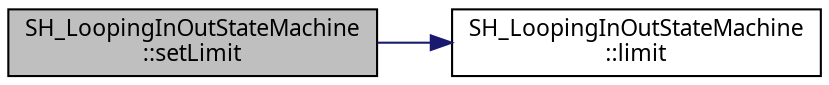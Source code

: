digraph "SH_LoopingInOutStateMachine::setLimit"
{
 // INTERACTIVE_SVG=YES
  bgcolor="transparent";
  edge [fontname="Verdana",fontsize="11",labelfontname="Verdana",labelfontsize="11"];
  node [fontname="Verdana",fontsize="11",shape=record];
  rankdir="LR";
  Node1 [label="SH_LoopingInOutStateMachine\l::setLimit",height=0.2,width=0.4,color="black", fillcolor="grey75", style="filled" fontcolor="black"];
  Node1 -> Node2 [color="midnightblue",fontsize="11",style="solid",fontname="Verdana"];
  Node2 [label="SH_LoopingInOutStateMachine\l::limit",height=0.2,width=0.4,color="black",URL="$classSH__LoopingInOutStateMachine.html#aa82afb8de3acbd0953bdf468f697d777"];
}
